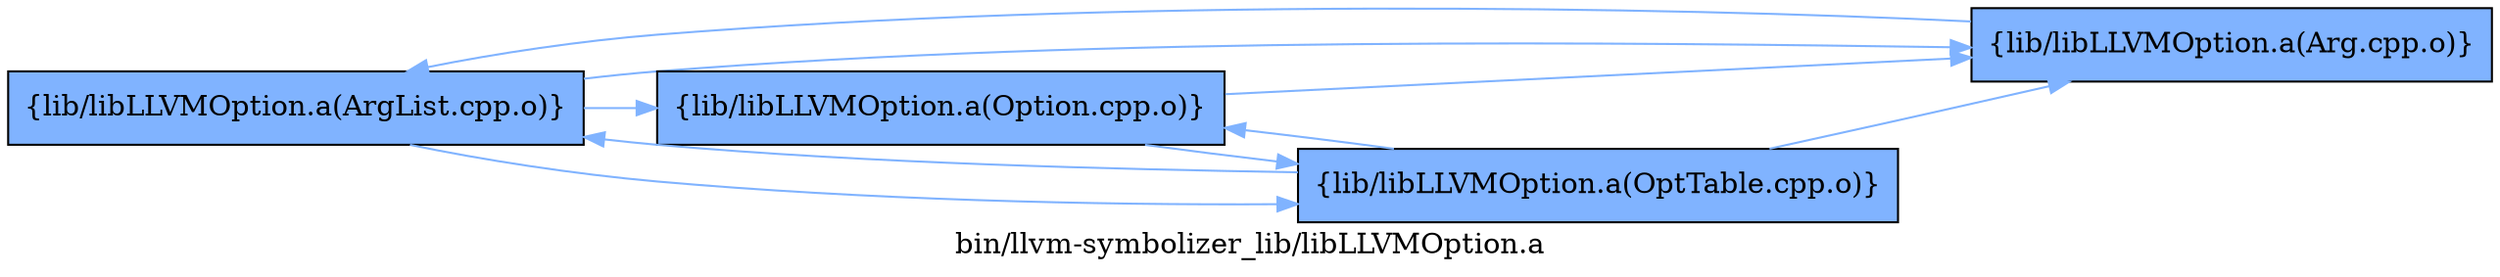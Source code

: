 digraph "bin/llvm-symbolizer_lib/libLLVMOption.a" {
	label="bin/llvm-symbolizer_lib/libLLVMOption.a";
	rankdir=LR;
	{ rank=same; Node0x55f808f8d8c8;  }

	Node0x55f808f8d8c8 [shape=record,shape=box,group=1,style=filled,fillcolor="0.600000 0.5 1",label="{lib/libLLVMOption.a(ArgList.cpp.o)}"];
	Node0x55f808f8d8c8 -> Node0x55f808f8fd08[color="0.600000 0.5 1"];
	Node0x55f808f8d8c8 -> Node0x55f808f8f088[color="0.600000 0.5 1"];
	Node0x55f808f8d8c8 -> Node0x55f808f8ee58[color="0.600000 0.5 1"];
	Node0x55f808f8f088 [shape=record,shape=box,group=1,style=filled,fillcolor="0.600000 0.5 1",label="{lib/libLLVMOption.a(Option.cpp.o)}"];
	Node0x55f808f8f088 -> Node0x55f808f8fd08[color="0.600000 0.5 1"];
	Node0x55f808f8f088 -> Node0x55f808f8ee58[color="0.600000 0.5 1"];
	Node0x55f808f8ee58 [shape=record,shape=box,group=1,style=filled,fillcolor="0.600000 0.5 1",label="{lib/libLLVMOption.a(OptTable.cpp.o)}"];
	Node0x55f808f8ee58 -> Node0x55f808f8d8c8[color="0.600000 0.5 1"];
	Node0x55f808f8ee58 -> Node0x55f808f8fd08[color="0.600000 0.5 1"];
	Node0x55f808f8ee58 -> Node0x55f808f8f088[color="0.600000 0.5 1"];
	Node0x55f808f8fd08 [shape=record,shape=box,group=1,style=filled,fillcolor="0.600000 0.5 1",label="{lib/libLLVMOption.a(Arg.cpp.o)}"];
	Node0x55f808f8fd08 -> Node0x55f808f8d8c8[color="0.600000 0.5 1"];
}
